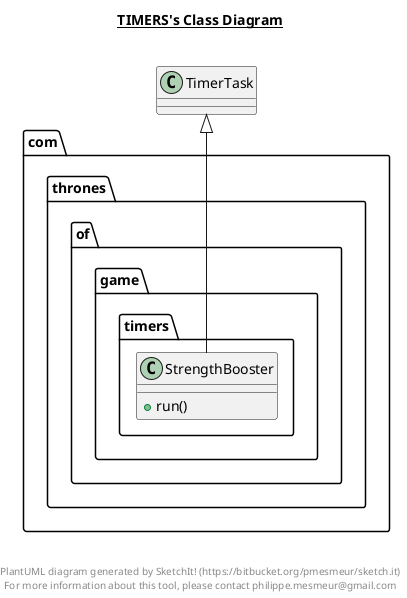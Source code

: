 @startuml

title __TIMERS's Class Diagram__\n

  package com.thrones.of.game {
    package com.thrones.of.game.timers {
      class StrengthBooster {
          + run()
      }
    }
  }
  

  StrengthBooster -up-|> TimerTask


right footer


PlantUML diagram generated by SketchIt! (https://bitbucket.org/pmesmeur/sketch.it)
For more information about this tool, please contact philippe.mesmeur@gmail.com
endfooter

@enduml
